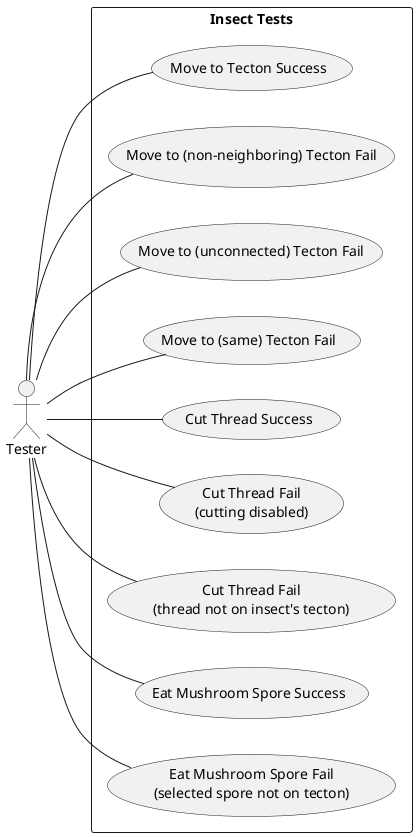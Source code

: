 @startuml insectTestCases
left to right direction

actor "Tester" as t

rectangle "Insect Tests" {
    usecase "Move to Tecton Success" as test1
	usecase "Move to (non-neighboring) Tecton Fail" as test2
	usecase "Move to (unconnected) Tecton Fail" as test3
	usecase "Move to (same) Tecton Fail" as test4

	usecase "Cut Thread Success" as test5
	usecase "Cut Thread Fail\n(cutting disabled)" as test6
	usecase "Cut Thread Fail\n(thread not on insect's tecton)" as test7

	usecase "Eat Mushroom Spore Success" as test8
	usecase "Eat Mushroom Spore Fail\n(selected spore not on tecton)" as test9
}

t -- test1
t -- test2
t -- test3
t -- test4
t -- test5
t -- test6
t -- test7
t -- test8
t -- test9

@enduml

